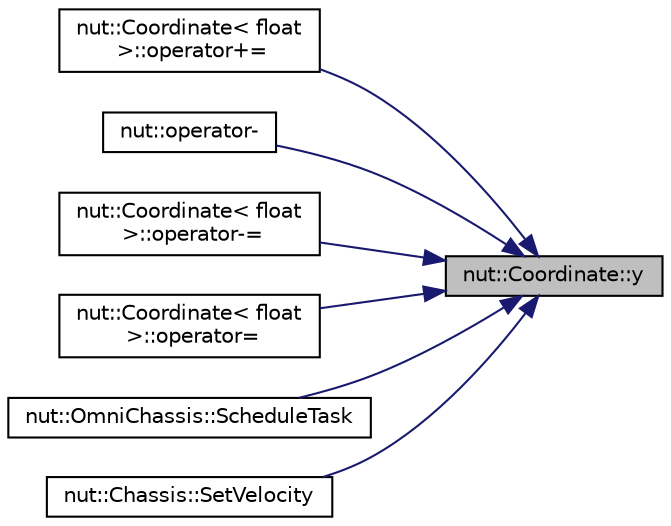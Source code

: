 digraph "nut::Coordinate::y"
{
 // LATEX_PDF_SIZE
  edge [fontname="Helvetica",fontsize="10",labelfontname="Helvetica",labelfontsize="10"];
  node [fontname="Helvetica",fontsize="10",shape=record];
  rankdir="RL";
  Node1 [label="nut::Coordinate::y",height=0.2,width=0.4,color="black", fillcolor="grey75", style="filled", fontcolor="black",tooltip=" "];
  Node1 -> Node2 [dir="back",color="midnightblue",fontsize="10",style="solid",fontname="Helvetica"];
  Node2 [label="nut::Coordinate\< float\l \>::operator+=",height=0.2,width=0.4,color="black", fillcolor="white", style="filled",URL="$d4/d08/classnut_1_1_coordinate.html#a515901de684b6cefc8044c2416113234",tooltip=" "];
  Node1 -> Node3 [dir="back",color="midnightblue",fontsize="10",style="solid",fontname="Helvetica"];
  Node3 [label="nut::operator-",height=0.2,width=0.4,color="black", fillcolor="white", style="filled",URL="$dd/d51/namespacenut.html#ac324be5e1727793785184189527ea51d",tooltip=" "];
  Node1 -> Node4 [dir="back",color="midnightblue",fontsize="10",style="solid",fontname="Helvetica"];
  Node4 [label="nut::Coordinate\< float\l \>::operator-=",height=0.2,width=0.4,color="black", fillcolor="white", style="filled",URL="$d4/d08/classnut_1_1_coordinate.html#ab18aec5f13f22aa082ea33ae14ea313f",tooltip=" "];
  Node1 -> Node5 [dir="back",color="midnightblue",fontsize="10",style="solid",fontname="Helvetica"];
  Node5 [label="nut::Coordinate\< float\l \>::operator=",height=0.2,width=0.4,color="black", fillcolor="white", style="filled",URL="$d4/d08/classnut_1_1_coordinate.html#a37f737ab60c89af2cf93498fcb747501",tooltip="コピー代入"];
  Node1 -> Node6 [dir="back",color="midnightblue",fontsize="10",style="solid",fontname="Helvetica"];
  Node6 [label="nut::OmniChassis::ScheduleTask",height=0.2,width=0.4,color="black", fillcolor="white", style="filled",URL="$df/dd5/classnut_1_1_omni_chassis.html#a909d778161ff44a4905980b35ab8dda4",tooltip="周期コールバック関数"];
  Node1 -> Node7 [dir="back",color="midnightblue",fontsize="10",style="solid",fontname="Helvetica"];
  Node7 [label="nut::Chassis::SetVelocity",height=0.2,width=0.4,color="black", fillcolor="white", style="filled",URL="$d9/dc6/classnut_1_1_chassis.html#ad45e2bb2321ce5c968aeb0ebdf70fe38",tooltip="速度入力"];
}
